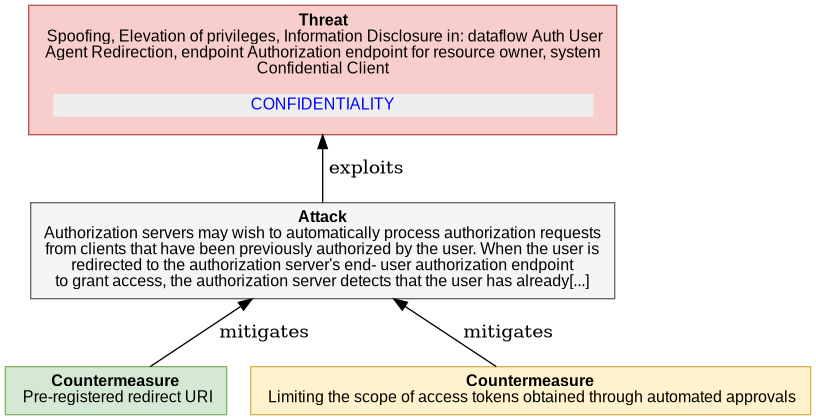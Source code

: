  

@startuml
digraph G {
rankdir="BT";
  node [shape=plaintext, fontname="Arial" fontsize="12"];
    "PUBLIC_CLIENT_SPOOFING1" [ fillcolor="#F8CECC", style=filled, shape=polygon, color="#B85450"
    label= 
    <<table border="0" cellborder="0" cellspacing="0">
     <tr><td align="center"><b>Threat</b><br/> 

Spoofing, Elevation of privileges, Information Disclosure in: dataflow Auth User<br/>Agent Redirection, endpoint Authorization endpoint for resource owner, system<br/>Confidential Client
</td></tr>
     <tr><td><table border="0" cellborder="0" cellspacing="8"><tr>
                ret += secObj.linkedImpactMDText()
     <td align="center" href="#OAuth2.CONFIDENTIALITY" bgcolor="#EEEEEE"><font color="blue">CONFIDENTIALITY</font></td>
     </tr></table></td></tr>   
   </table>>
   ];
    
"PUBLIC_CLIENT_SPOOFING1_attack" [ fillcolor="#f5f5f5", style=filled, shape=polygon, color="#666666", label =     
    <<table border="0" cellborder="0" cellspacing="0">
     <tr><td align="center"><b>Attack</b><br/>

Authorization servers may wish to automatically process authorization requests<br/>from clients that have been previously authorized by the user. When the user is<br/>redirected to the authorization server&#x27;s end- user authorization endpoint<br/>to grant access, the authorization server detects that the user has already[...]
</td></tr>
   </table>>
    ]

"PUBLIC_CLIENT_SPOOFING1_attack" -> "PUBLIC_CLIENT_SPOOFING1"  [label = " exploits"]

    "PUBLIC_CLIENT_SPOOFING1_countermeasure0" [ 
       fillcolor="#D5E8D4", style=filled, shape=polygon, color="#82B366", label =     
    <<table border="0" cellborder="0" cellspacing="0">
     <tr><td align="left"><b>Countermeasure</b><br/> 

Pre-registered redirect URI
</td></tr>
   </table>>
   ]

     "PUBLIC_CLIENT_SPOOFING1_countermeasure0" -> "PUBLIC_CLIENT_SPOOFING1_attack" [label = " mitigates"]

    "PUBLIC_CLIENT_SPOOFING1_countermeasure1" [ 
       fillcolor="#FFF2CC", style=filled, shape=polygon, color="#D6B656", label =     
    <<table border="0" cellborder="0" cellspacing="0">
     <tr><td align="left"><b>Countermeasure</b><br/> 

Limiting the scope of access tokens obtained through automated approvals
</td></tr>
   </table>>
   ]

     "PUBLIC_CLIENT_SPOOFING1_countermeasure1" -> "PUBLIC_CLIENT_SPOOFING1_attack" [label = " mitigates"]

}
@enduml


